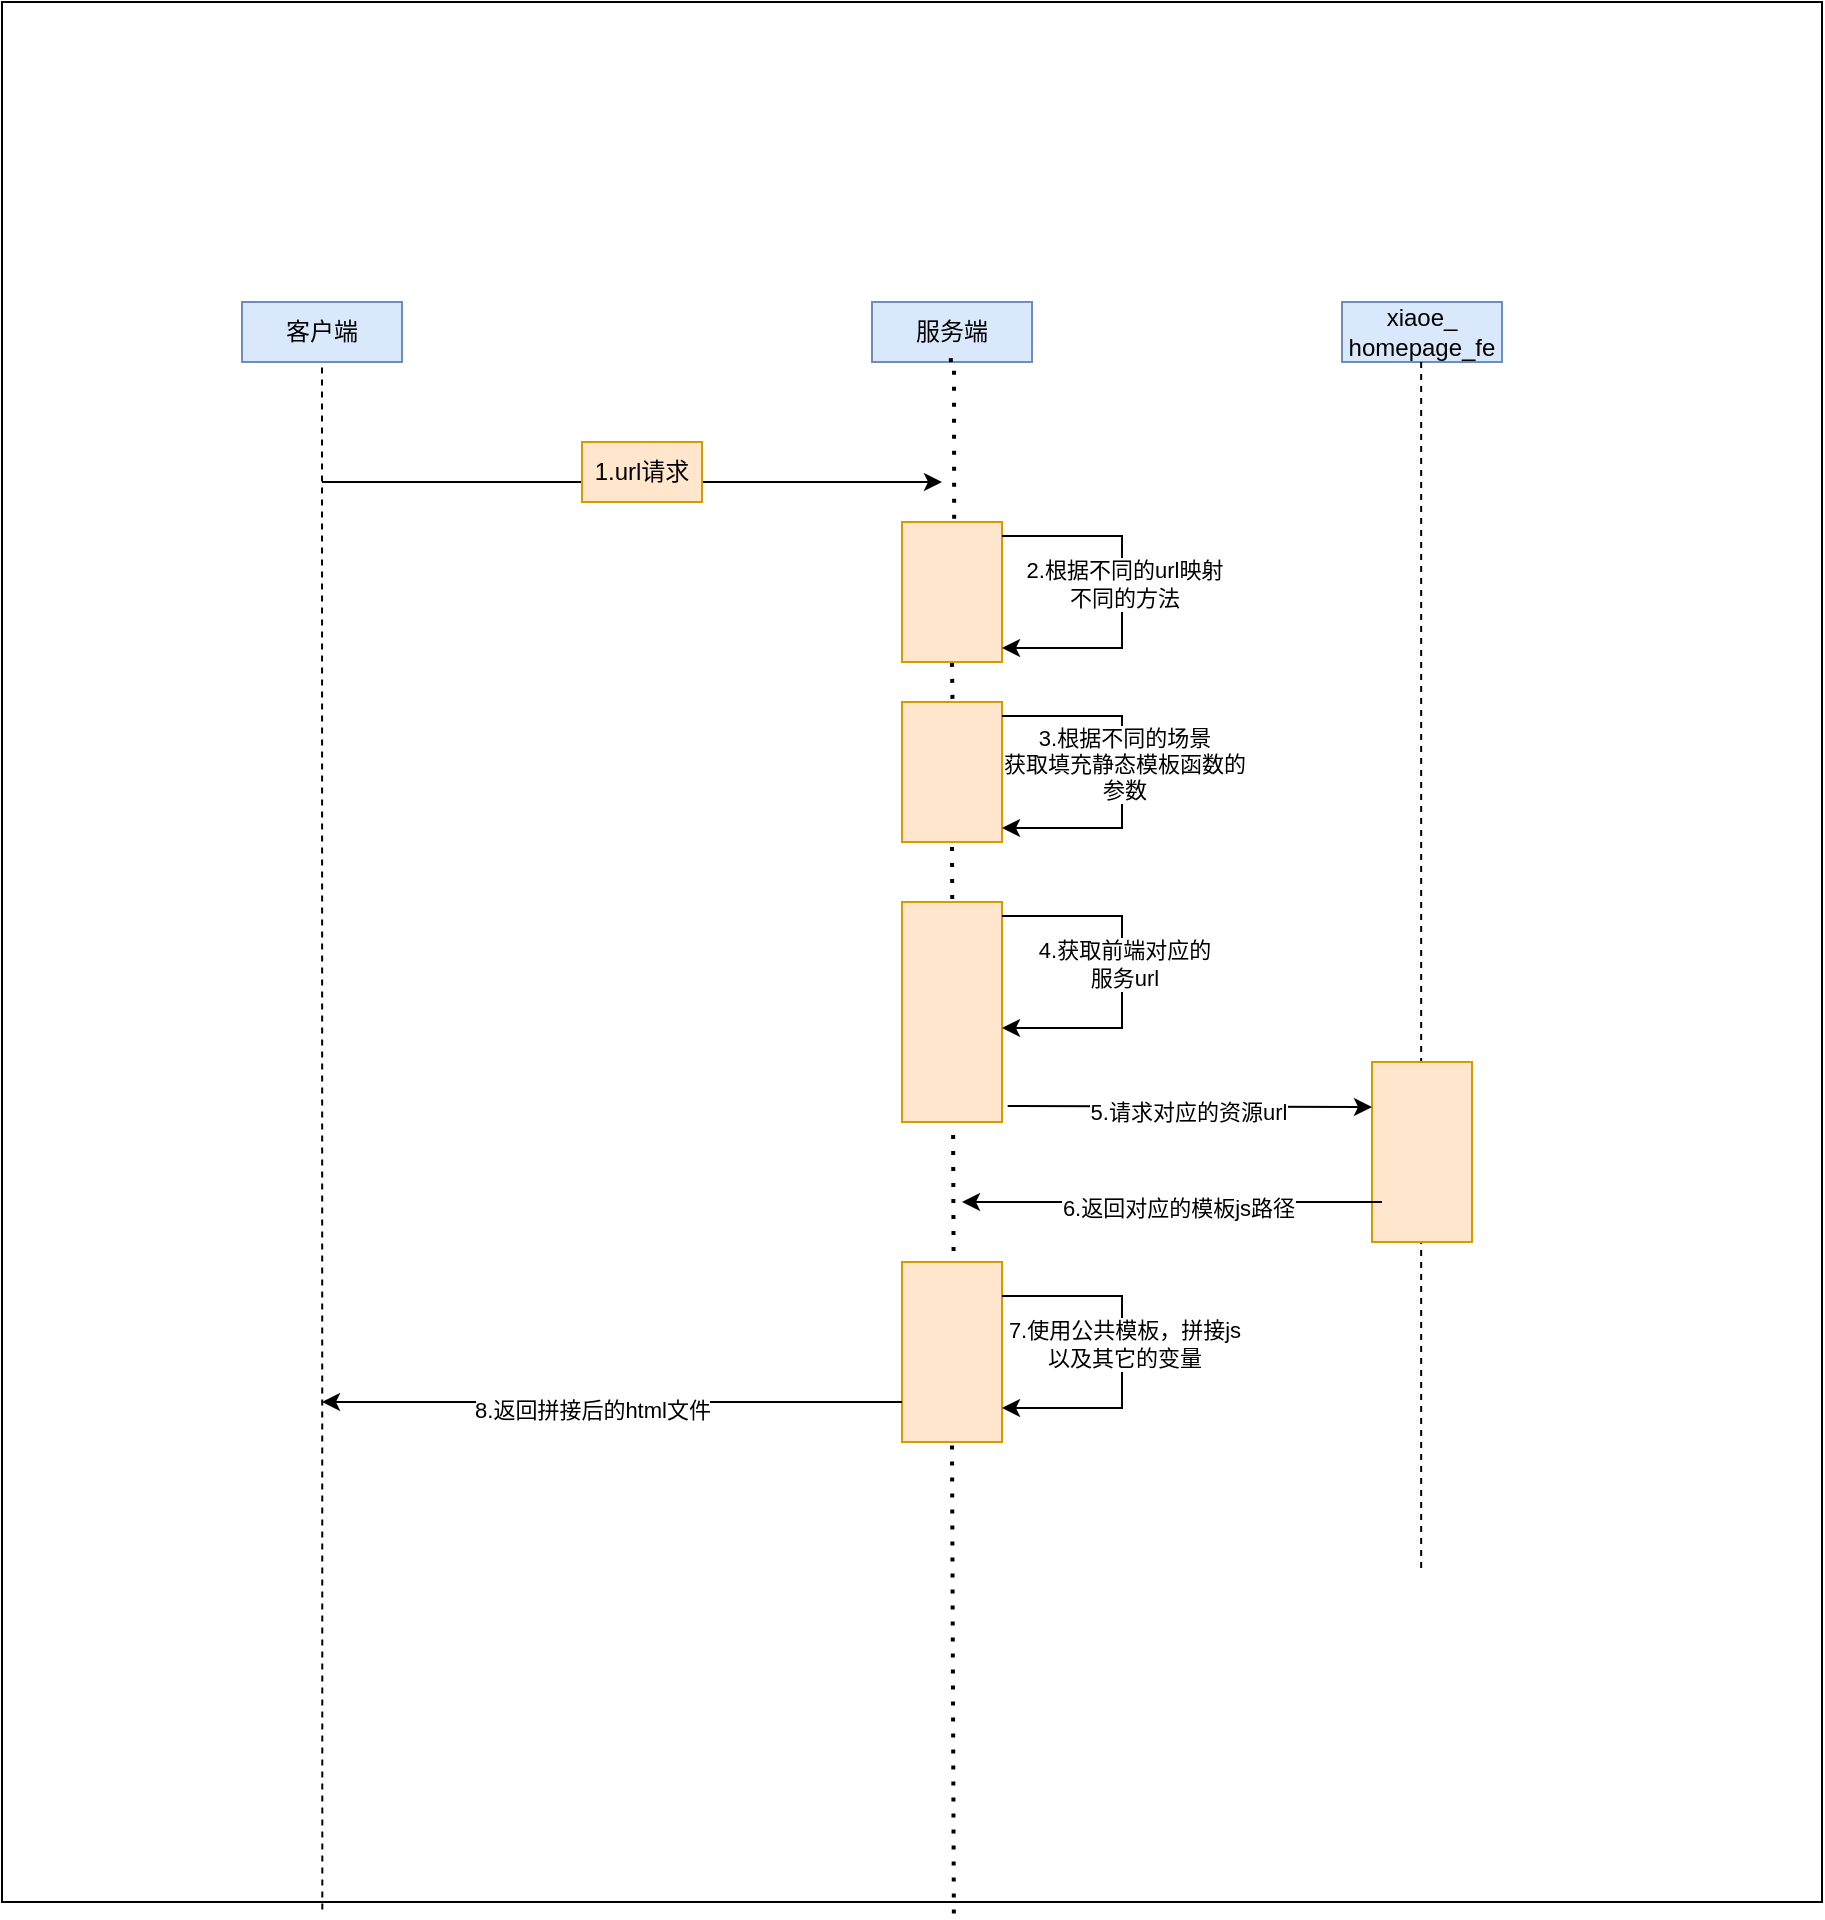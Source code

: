 <mxfile version="24.3.1" type="github" pages="2">
  <diagram id="6a731a19-8d31-9384-78a2-239565b7b9f0" name="php应用">
    <mxGraphModel dx="1426" dy="759" grid="1" gridSize="10" guides="1" tooltips="1" connect="1" arrows="1" fold="1" page="1" pageScale="1" pageWidth="1169" pageHeight="827" background="none" math="0" shadow="0">
      <root>
        <mxCell id="0" />
        <mxCell id="1" parent="0" />
        <mxCell id="NRmDLluQtz4o5GjEV-Sm-1" value="" style="rounded=0;whiteSpace=wrap;html=1;" parent="1" vertex="1">
          <mxGeometry x="110" y="80" width="910" height="950" as="geometry" />
        </mxCell>
        <mxCell id="NRmDLluQtz4o5GjEV-Sm-2" value="客户端" style="rounded=0;whiteSpace=wrap;html=1;fillColor=#dae8fc;strokeColor=#6c8ebf;" parent="1" vertex="1">
          <mxGeometry x="230" y="230" width="80" height="30" as="geometry" />
        </mxCell>
        <mxCell id="NRmDLluQtz4o5GjEV-Sm-3" value="" style="endArrow=none;dashed=1;html=1;rounded=0;entryX=0.5;entryY=1;entryDx=0;entryDy=0;exitX=0.176;exitY=1.004;exitDx=0;exitDy=0;exitPerimeter=0;" parent="1" source="NRmDLluQtz4o5GjEV-Sm-1" target="NRmDLluQtz4o5GjEV-Sm-2" edge="1">
          <mxGeometry width="50" height="50" relative="1" as="geometry">
            <mxPoint x="240" y="370" as="sourcePoint" />
            <mxPoint x="300" y="320" as="targetPoint" />
          </mxGeometry>
        </mxCell>
        <mxCell id="NRmDLluQtz4o5GjEV-Sm-5" value="" style="endArrow=classic;html=1;rounded=0;" parent="1" edge="1">
          <mxGeometry width="50" height="50" relative="1" as="geometry">
            <mxPoint x="270" y="320" as="sourcePoint" />
            <mxPoint x="580" y="320" as="targetPoint" />
          </mxGeometry>
        </mxCell>
        <mxCell id="NRmDLluQtz4o5GjEV-Sm-6" value="1.url请求" style="text;html=1;align=center;verticalAlign=middle;whiteSpace=wrap;rounded=0;fillColor=#ffe6cc;strokeColor=#d79b00;" parent="1" vertex="1">
          <mxGeometry x="400" y="300" width="60" height="30" as="geometry" />
        </mxCell>
        <mxCell id="NRmDLluQtz4o5GjEV-Sm-7" value="服务端" style="rounded=0;whiteSpace=wrap;html=1;fillColor=#dae8fc;strokeColor=#6c8ebf;" parent="1" vertex="1">
          <mxGeometry x="545" y="230" width="80" height="30" as="geometry" />
        </mxCell>
        <mxCell id="NRmDLluQtz4o5GjEV-Sm-8" value="" style="endArrow=none;dashed=1;html=1;dashPattern=1 3;strokeWidth=2;rounded=0;entryX=0.5;entryY=1;entryDx=0;entryDy=0;exitX=0.523;exitY=1.006;exitDx=0;exitDy=0;exitPerimeter=0;" parent="1" source="NRmDLluQtz4o5GjEV-Sm-10" edge="1">
          <mxGeometry width="50" height="50" relative="1" as="geometry">
            <mxPoint x="580" y="760" as="sourcePoint" />
            <mxPoint x="579.98" y="259.3" as="targetPoint" />
            <Array as="points">
              <mxPoint x="586" y="259" />
            </Array>
          </mxGeometry>
        </mxCell>
        <mxCell id="NRmDLluQtz4o5GjEV-Sm-11" value="" style="endArrow=none;dashed=1;html=1;dashPattern=1 3;strokeWidth=2;rounded=0;entryX=0.5;entryY=1;entryDx=0;entryDy=0;exitX=0.523;exitY=1.006;exitDx=0;exitDy=0;exitPerimeter=0;" parent="1" source="NRmDLluQtz4o5GjEV-Sm-16" target="NRmDLluQtz4o5GjEV-Sm-10" edge="1">
          <mxGeometry width="50" height="50" relative="1" as="geometry">
            <mxPoint x="586" y="768" as="sourcePoint" />
            <mxPoint x="579.98" y="259.3" as="targetPoint" />
          </mxGeometry>
        </mxCell>
        <mxCell id="NRmDLluQtz4o5GjEV-Sm-10" value="" style="rounded=0;whiteSpace=wrap;html=1;fillColor=#ffe6cc;strokeColor=#d79b00;" parent="1" vertex="1">
          <mxGeometry x="560" y="340" width="50" height="70" as="geometry" />
        </mxCell>
        <mxCell id="NRmDLluQtz4o5GjEV-Sm-12" value="" style="endArrow=classic;html=1;rounded=0;exitX=0.988;exitY=0.115;exitDx=0;exitDy=0;exitPerimeter=0;entryX=1;entryY=1;entryDx=0;entryDy=0;" parent="1" edge="1">
          <mxGeometry relative="1" as="geometry">
            <mxPoint x="610.0" y="347.03" as="sourcePoint" />
            <mxPoint x="610" y="403" as="targetPoint" />
            <Array as="points">
              <mxPoint x="670" y="347" />
              <mxPoint x="670" y="403" />
            </Array>
          </mxGeometry>
        </mxCell>
        <mxCell id="NRmDLluQtz4o5GjEV-Sm-15" value="2.根据不同的url映射&lt;br&gt;不同的方法" style="edgeLabel;html=1;align=center;verticalAlign=middle;resizable=0;points=[];" parent="NRmDLluQtz4o5GjEV-Sm-12" vertex="1" connectable="0">
          <mxGeometry x="-0.048" y="1" relative="1" as="geometry">
            <mxPoint as="offset" />
          </mxGeometry>
        </mxCell>
        <mxCell id="NRmDLluQtz4o5GjEV-Sm-17" value="" style="endArrow=none;dashed=1;html=1;dashPattern=1 3;strokeWidth=2;rounded=0;entryX=0.5;entryY=1;entryDx=0;entryDy=0;exitX=0.523;exitY=1.006;exitDx=0;exitDy=0;exitPerimeter=0;" parent="1" source="NRmDLluQtz4o5GjEV-Sm-37" target="NRmDLluQtz4o5GjEV-Sm-16" edge="1">
          <mxGeometry width="50" height="50" relative="1" as="geometry">
            <mxPoint x="586" y="784" as="sourcePoint" />
            <mxPoint x="585" y="410" as="targetPoint" />
          </mxGeometry>
        </mxCell>
        <mxCell id="NRmDLluQtz4o5GjEV-Sm-16" value="" style="rounded=0;whiteSpace=wrap;html=1;fillColor=#ffe6cc;strokeColor=#d79b00;" parent="1" vertex="1">
          <mxGeometry x="560" y="430" width="50" height="70" as="geometry" />
        </mxCell>
        <mxCell id="NRmDLluQtz4o5GjEV-Sm-18" value="" style="endArrow=classic;html=1;rounded=0;exitX=0.988;exitY=0.115;exitDx=0;exitDy=0;exitPerimeter=0;entryX=1;entryY=1;entryDx=0;entryDy=0;" parent="1" edge="1">
          <mxGeometry relative="1" as="geometry">
            <mxPoint x="610.0" y="437.03" as="sourcePoint" />
            <mxPoint x="610" y="493" as="targetPoint" />
            <Array as="points">
              <mxPoint x="670" y="437" />
              <mxPoint x="670" y="493" />
            </Array>
          </mxGeometry>
        </mxCell>
        <mxCell id="NRmDLluQtz4o5GjEV-Sm-19" value="3.根据不同的场景&lt;br&gt;获取填充静态模板函数的&lt;br&gt;参数" style="edgeLabel;html=1;align=center;verticalAlign=middle;resizable=0;points=[];" parent="NRmDLluQtz4o5GjEV-Sm-18" vertex="1" connectable="0">
          <mxGeometry x="-0.048" y="1" relative="1" as="geometry">
            <mxPoint as="offset" />
          </mxGeometry>
        </mxCell>
        <mxCell id="NRmDLluQtz4o5GjEV-Sm-20" value="" style="rounded=0;whiteSpace=wrap;html=1;fillColor=#ffe6cc;strokeColor=#d79b00;" parent="1" vertex="1">
          <mxGeometry x="560" y="530" width="50" height="110" as="geometry" />
        </mxCell>
        <mxCell id="NRmDLluQtz4o5GjEV-Sm-25" value="" style="endArrow=classic;html=1;rounded=0;exitX=0.988;exitY=0.115;exitDx=0;exitDy=0;exitPerimeter=0;entryX=1;entryY=1;entryDx=0;entryDy=0;" parent="1" edge="1">
          <mxGeometry relative="1" as="geometry">
            <mxPoint x="610.0" y="537.03" as="sourcePoint" />
            <mxPoint x="610" y="593" as="targetPoint" />
            <Array as="points">
              <mxPoint x="670" y="537" />
              <mxPoint x="670" y="593" />
            </Array>
          </mxGeometry>
        </mxCell>
        <mxCell id="NRmDLluQtz4o5GjEV-Sm-26" value="4.获取前端对应的&lt;br&gt;服务url" style="edgeLabel;html=1;align=center;verticalAlign=middle;resizable=0;points=[];" parent="NRmDLluQtz4o5GjEV-Sm-25" vertex="1" connectable="0">
          <mxGeometry x="-0.048" y="1" relative="1" as="geometry">
            <mxPoint as="offset" />
          </mxGeometry>
        </mxCell>
        <mxCell id="NRmDLluQtz4o5GjEV-Sm-28" value="xiaoe_&lt;div&gt;homepage_fe&lt;/div&gt;" style="rounded=0;whiteSpace=wrap;html=1;fillColor=#dae8fc;strokeColor=#6c8ebf;" parent="1" vertex="1">
          <mxGeometry x="780" y="230" width="80" height="30" as="geometry" />
        </mxCell>
        <mxCell id="NRmDLluQtz4o5GjEV-Sm-29" value="" style="endArrow=none;dashed=1;html=1;rounded=0;entryX=0.5;entryY=1;entryDx=0;entryDy=0;exitX=0.176;exitY=1.004;exitDx=0;exitDy=0;exitPerimeter=0;" parent="1" edge="1">
          <mxGeometry width="50" height="50" relative="1" as="geometry">
            <mxPoint x="819.58" y="863" as="sourcePoint" />
            <mxPoint x="819.58" y="260" as="targetPoint" />
          </mxGeometry>
        </mxCell>
        <mxCell id="NRmDLluQtz4o5GjEV-Sm-30" value="" style="rounded=0;whiteSpace=wrap;html=1;fillColor=#ffe6cc;strokeColor=#d79b00;" parent="1" vertex="1">
          <mxGeometry x="795" y="610" width="50" height="90" as="geometry" />
        </mxCell>
        <mxCell id="NRmDLluQtz4o5GjEV-Sm-31" value="" style="endArrow=classic;html=1;rounded=0;entryX=0;entryY=0.25;entryDx=0;entryDy=0;exitX=1.057;exitY=0.927;exitDx=0;exitDy=0;exitPerimeter=0;" parent="1" source="NRmDLluQtz4o5GjEV-Sm-20" target="NRmDLluQtz4o5GjEV-Sm-30" edge="1">
          <mxGeometry width="50" height="50" relative="1" as="geometry">
            <mxPoint x="650" y="570" as="sourcePoint" />
            <mxPoint x="700" y="520" as="targetPoint" />
          </mxGeometry>
        </mxCell>
        <mxCell id="NRmDLluQtz4o5GjEV-Sm-32" value="5.请求对应的资源url" style="edgeLabel;html=1;align=center;verticalAlign=middle;resizable=0;points=[];" parent="NRmDLluQtz4o5GjEV-Sm-31" vertex="1" connectable="0">
          <mxGeometry x="-0.014" y="-3" relative="1" as="geometry">
            <mxPoint as="offset" />
          </mxGeometry>
        </mxCell>
        <mxCell id="NRmDLluQtz4o5GjEV-Sm-34" value="" style="endArrow=classic;html=1;rounded=0;" parent="1" edge="1">
          <mxGeometry width="50" height="50" relative="1" as="geometry">
            <mxPoint x="800" y="680" as="sourcePoint" />
            <mxPoint x="590" y="680" as="targetPoint" />
          </mxGeometry>
        </mxCell>
        <mxCell id="NRmDLluQtz4o5GjEV-Sm-35" value="6.返回对应的模板js路径" style="edgeLabel;html=1;align=center;verticalAlign=middle;resizable=0;points=[];" parent="NRmDLluQtz4o5GjEV-Sm-34" vertex="1" connectable="0">
          <mxGeometry x="-0.027" y="3" relative="1" as="geometry">
            <mxPoint as="offset" />
          </mxGeometry>
        </mxCell>
        <mxCell id="NRmDLluQtz4o5GjEV-Sm-38" value="" style="endArrow=none;dashed=1;html=1;dashPattern=1 3;strokeWidth=2;rounded=0;entryX=0.5;entryY=1;entryDx=0;entryDy=0;exitX=0.523;exitY=1.006;exitDx=0;exitDy=0;exitPerimeter=0;" parent="1" source="NRmDLluQtz4o5GjEV-Sm-1" target="NRmDLluQtz4o5GjEV-Sm-37" edge="1">
          <mxGeometry width="50" height="50" relative="1" as="geometry">
            <mxPoint x="586" y="865" as="sourcePoint" />
            <mxPoint x="585" y="500" as="targetPoint" />
          </mxGeometry>
        </mxCell>
        <mxCell id="NRmDLluQtz4o5GjEV-Sm-37" value="" style="rounded=0;whiteSpace=wrap;html=1;fillColor=#ffe6cc;strokeColor=#d79b00;" parent="1" vertex="1">
          <mxGeometry x="560" y="710" width="50" height="90" as="geometry" />
        </mxCell>
        <mxCell id="NRmDLluQtz4o5GjEV-Sm-43" value="" style="endArrow=classic;html=1;rounded=0;exitX=0.988;exitY=0.115;exitDx=0;exitDy=0;exitPerimeter=0;entryX=1;entryY=1;entryDx=0;entryDy=0;" parent="1" edge="1">
          <mxGeometry relative="1" as="geometry">
            <mxPoint x="610.0" y="727.03" as="sourcePoint" />
            <mxPoint x="610" y="783" as="targetPoint" />
            <Array as="points">
              <mxPoint x="670" y="727" />
              <mxPoint x="670" y="783" />
            </Array>
          </mxGeometry>
        </mxCell>
        <mxCell id="NRmDLluQtz4o5GjEV-Sm-44" value="7.使用公共模板，拼接js&lt;br&gt;以及其它的变量" style="edgeLabel;html=1;align=center;verticalAlign=middle;resizable=0;points=[];" parent="NRmDLluQtz4o5GjEV-Sm-43" vertex="1" connectable="0">
          <mxGeometry x="-0.048" y="1" relative="1" as="geometry">
            <mxPoint as="offset" />
          </mxGeometry>
        </mxCell>
        <mxCell id="NRmDLluQtz4o5GjEV-Sm-45" value="" style="endArrow=classic;html=1;rounded=0;" parent="1" edge="1">
          <mxGeometry width="50" height="50" relative="1" as="geometry">
            <mxPoint x="560" y="780" as="sourcePoint" />
            <mxPoint x="270" y="780" as="targetPoint" />
          </mxGeometry>
        </mxCell>
        <mxCell id="NRmDLluQtz4o5GjEV-Sm-46" value="8.返回拼接后的html文件" style="edgeLabel;html=1;align=center;verticalAlign=middle;resizable=0;points=[];" parent="NRmDLluQtz4o5GjEV-Sm-45" vertex="1" connectable="0">
          <mxGeometry x="0.072" y="4" relative="1" as="geometry">
            <mxPoint as="offset" />
          </mxGeometry>
        </mxCell>
      </root>
    </mxGraphModel>
  </diagram>
  <diagram id="ngOydFARjUZ1m4rTX_ou" name="整体流程">
    <mxGraphModel dx="2067" dy="1829" grid="1" gridSize="8" guides="1" tooltips="1" connect="1" arrows="1" fold="1" page="1" pageScale="1" pageWidth="827" pageHeight="1169" math="0" shadow="0">
      <root>
        <mxCell id="0" />
        <mxCell id="1" parent="0" />
        <mxCell id="_SGIzBYrs17WmqmZQEsj-1" value="" style="whiteSpace=wrap;html=1;aspect=fixed;strokeWidth=1;fontColor=#e74040;" vertex="1" parent="1">
          <mxGeometry x="-40" y="-64" width="1328" height="1328" as="geometry" />
        </mxCell>
        <mxCell id="_SGIzBYrs17WmqmZQEsj-2" value="开发" style="rounded=0;whiteSpace=wrap;html=1;strokeColor=#d79b00;strokeWidth=1;align=center;verticalAlign=middle;fontFamily=Helvetica;fontSize=12;fillColor=#ffe6cc;" vertex="1" parent="1">
          <mxGeometry x="288" y="184" width="56" height="32" as="geometry" />
        </mxCell>
        <mxCell id="_SGIzBYrs17WmqmZQEsj-3" value="gitlab" style="rounded=0;whiteSpace=wrap;html=1;strokeColor=#d79b00;strokeWidth=1;align=center;verticalAlign=middle;fontFamily=Helvetica;fontSize=12;fillColor=#ffe6cc;" vertex="1" parent="1">
          <mxGeometry x="288" y="256" width="56" height="32" as="geometry" />
        </mxCell>
        <mxCell id="_SGIzBYrs17WmqmZQEsj-4" value="coding" style="rounded=0;whiteSpace=wrap;html=1;strokeColor=#d79b00;strokeWidth=1;align=center;verticalAlign=middle;fontFamily=Helvetica;fontSize=12;fillColor=#ffe6cc;" vertex="1" parent="1">
          <mxGeometry x="288" y="336" width="56" height="32" as="geometry" />
        </mxCell>
        <mxCell id="_SGIzBYrs17WmqmZQEsj-5" value="cos桶" style="rounded=0;whiteSpace=wrap;html=1;strokeColor=#d79b00;strokeWidth=1;align=center;verticalAlign=middle;fontFamily=Helvetica;fontSize=12;fillColor=#ffe6cc;" vertex="1" parent="1">
          <mxGeometry x="288" y="416" width="56" height="32" as="geometry" />
        </mxCell>
        <mxCell id="_SGIzBYrs17WmqmZQEsj-6" value="CDN" style="rounded=0;whiteSpace=wrap;html=1;strokeColor=#d79b00;strokeWidth=1;align=center;verticalAlign=middle;fontFamily=Helvetica;fontSize=12;fillColor=#ffe6cc;" vertex="1" parent="1">
          <mxGeometry x="288" y="496" width="56" height="32" as="geometry" />
        </mxCell>
        <mxCell id="_SGIzBYrs17WmqmZQEsj-8" value="t" style="endArrow=classic;html=1;rounded=0;fontFamily=Helvetica;fontSize=12;fontColor=default;exitX=0.5;exitY=1;exitDx=0;exitDy=0;" edge="1" parent="1" source="_SGIzBYrs17WmqmZQEsj-2" target="_SGIzBYrs17WmqmZQEsj-3">
          <mxGeometry relative="1" as="geometry">
            <mxPoint x="472" y="376" as="sourcePoint" />
            <mxPoint x="572" y="376" as="targetPoint" />
          </mxGeometry>
        </mxCell>
        <mxCell id="_SGIzBYrs17WmqmZQEsj-9" value="1.推代码" style="edgeLabel;resizable=0;html=1;;align=center;verticalAlign=middle;strokeColor=default;strokeWidth=14;fontFamily=Helvetica;fontSize=12;fontColor=default;fillColor=default;" connectable="0" vertex="1" parent="_SGIzBYrs17WmqmZQEsj-8">
          <mxGeometry relative="1" as="geometry" />
        </mxCell>
        <mxCell id="_SGIzBYrs17WmqmZQEsj-10" value="t" style="endArrow=classic;html=1;rounded=0;fontFamily=Helvetica;fontSize=12;fontColor=default;exitX=0.5;exitY=1;exitDx=0;exitDy=0;" edge="1" parent="1" source="_SGIzBYrs17WmqmZQEsj-3">
          <mxGeometry relative="1" as="geometry">
            <mxPoint x="316" y="296" as="sourcePoint" />
            <mxPoint x="315.69" y="336" as="targetPoint" />
          </mxGeometry>
        </mxCell>
        <mxCell id="_SGIzBYrs17WmqmZQEsj-11" value="2.打tag，触发&lt;br&gt;流水线" style="edgeLabel;resizable=0;html=1;;align=center;verticalAlign=middle;strokeColor=default;strokeWidth=14;fontFamily=Helvetica;fontSize=12;fontColor=default;fillColor=default;" connectable="0" vertex="1" parent="_SGIzBYrs17WmqmZQEsj-10">
          <mxGeometry relative="1" as="geometry" />
        </mxCell>
        <mxCell id="_SGIzBYrs17WmqmZQEsj-12" value="t" style="endArrow=classic;html=1;rounded=0;fontFamily=Helvetica;fontSize=12;fontColor=default;exitX=0.5;exitY=1;exitDx=0;exitDy=0;" edge="1" parent="1">
          <mxGeometry relative="1" as="geometry">
            <mxPoint x="316" y="368" as="sourcePoint" />
            <mxPoint x="315.69" y="416" as="targetPoint" />
          </mxGeometry>
        </mxCell>
        <mxCell id="_SGIzBYrs17WmqmZQEsj-13" value="3.上传编译后&lt;br&gt;的产物" style="edgeLabel;resizable=0;html=1;;align=center;verticalAlign=middle;strokeColor=default;strokeWidth=14;fontFamily=Helvetica;fontSize=12;fontColor=default;fillColor=default;" connectable="0" vertex="1" parent="_SGIzBYrs17WmqmZQEsj-12">
          <mxGeometry relative="1" as="geometry" />
        </mxCell>
        <mxCell id="_SGIzBYrs17WmqmZQEsj-14" value="t" style="endArrow=classic;html=1;rounded=0;fontFamily=Helvetica;fontSize=12;fontColor=default;exitX=0.5;exitY=1;exitDx=0;exitDy=0;" edge="1" parent="1">
          <mxGeometry x="-0.323" relative="1" as="geometry">
            <mxPoint x="288.31" y="448" as="sourcePoint" />
            <mxPoint x="288" y="496" as="targetPoint" />
            <mxPoint as="offset" />
          </mxGeometry>
        </mxCell>
        <mxCell id="_SGIzBYrs17WmqmZQEsj-15" value="&lt;font style=&quot;font-size: 9px;&quot;&gt;返回资源&lt;/font&gt;" style="edgeLabel;resizable=0;html=1;;align=center;verticalAlign=middle;strokeColor=default;strokeWidth=14;fontFamily=Helvetica;fontSize=8;fontColor=default;fillColor=default;" connectable="0" vertex="1" parent="_SGIzBYrs17WmqmZQEsj-14">
          <mxGeometry relative="1" as="geometry">
            <mxPoint as="offset" />
          </mxGeometry>
        </mxCell>
        <mxCell id="_SGIzBYrs17WmqmZQEsj-18" value="&lt;font style=&quot;font-size: 8px;&quot;&gt;缓存失败，&lt;br&gt;重新拉取&lt;/font&gt;" style="endArrow=classic;html=1;rounded=0;fontFamily=Helvetica;fontSize=12;fontColor=default;exitX=1;exitY=0;exitDx=0;exitDy=0;entryX=1;entryY=1;entryDx=0;entryDy=0;" edge="1" parent="1">
          <mxGeometry relative="1" as="geometry">
            <mxPoint x="343.38" y="496" as="sourcePoint" />
            <mxPoint x="343.38" y="448" as="targetPoint" />
          </mxGeometry>
        </mxCell>
        <mxCell id="_SGIzBYrs17WmqmZQEsj-19" value="" style="edgeLabel;resizable=0;html=1;;align=center;verticalAlign=middle;strokeColor=default;strokeWidth=14;fontFamily=Helvetica;fontSize=12;fontColor=default;fillColor=default;" connectable="0" vertex="1" parent="_SGIzBYrs17WmqmZQEsj-18">
          <mxGeometry relative="1" as="geometry" />
        </mxCell>
        <mxCell id="_SGIzBYrs17WmqmZQEsj-20" value="灰度服务" style="rounded=0;whiteSpace=wrap;html=1;strokeColor=#6c8ebf;strokeWidth=1;align=center;verticalAlign=middle;fontFamily=Helvetica;fontSize=12;fillColor=#dae8fc;" vertex="1" parent="1">
          <mxGeometry x="536" y="329" width="96" height="46" as="geometry" />
        </mxCell>
        <mxCell id="_SGIzBYrs17WmqmZQEsj-22" value="" style="endArrow=classic;html=1;rounded=0;fontFamily=Helvetica;fontSize=12;fontColor=default;exitX=1;exitY=0.5;exitDx=0;exitDy=0;entryX=0;entryY=0.5;entryDx=0;entryDy=0;" edge="1" parent="1" source="_SGIzBYrs17WmqmZQEsj-4" target="_SGIzBYrs17WmqmZQEsj-20">
          <mxGeometry width="50" height="50" relative="1" as="geometry">
            <mxPoint x="496" y="330" as="sourcePoint" />
            <mxPoint x="546" y="280" as="targetPoint" />
          </mxGeometry>
        </mxCell>
        <mxCell id="_SGIzBYrs17WmqmZQEsj-23" value="4.上报资源地址" style="edgeLabel;html=1;align=center;verticalAlign=middle;resizable=0;points=[];strokeColor=default;strokeWidth=14;fontFamily=Helvetica;fontSize=12;fontColor=default;fillColor=default;" vertex="1" connectable="0" parent="_SGIzBYrs17WmqmZQEsj-22">
          <mxGeometry x="-0.188" y="2" relative="1" as="geometry">
            <mxPoint as="offset" />
          </mxGeometry>
        </mxCell>
        <mxCell id="_SGIzBYrs17WmqmZQEsj-24" value="php服务" style="rounded=0;whiteSpace=wrap;html=1;strokeColor=#6c8ebf;strokeWidth=1;align=center;verticalAlign=middle;fontFamily=Helvetica;fontSize=12;fillColor=#dae8fc;" vertex="1" parent="1">
          <mxGeometry x="536" y="216" width="96" height="46" as="geometry" />
        </mxCell>
        <mxCell id="_SGIzBYrs17WmqmZQEsj-25" value="网关" style="rounded=0;whiteSpace=wrap;html=1;strokeColor=#6c8ebf;strokeWidth=1;align=center;verticalAlign=middle;fontFamily=Helvetica;fontSize=12;fillColor=#dae8fc;" vertex="1" parent="1">
          <mxGeometry x="536" y="104" width="96" height="46" as="geometry" />
        </mxCell>
        <mxCell id="_SGIzBYrs17WmqmZQEsj-26" value="客户端" style="rounded=0;whiteSpace=wrap;html=1;strokeColor=#6c8ebf;strokeWidth=1;align=center;verticalAlign=middle;fontFamily=Helvetica;fontSize=12;fillColor=#dae8fc;" vertex="1" parent="1">
          <mxGeometry x="536" y="-8" width="96" height="46" as="geometry" />
        </mxCell>
        <mxCell id="_SGIzBYrs17WmqmZQEsj-29" value="t" style="endArrow=classic;html=1;rounded=0;fontFamily=Helvetica;fontSize=12;fontColor=default;exitX=0.5;exitY=1;exitDx=0;exitDy=0;labelBorderColor=none;" edge="1" parent="1">
          <mxGeometry relative="1" as="geometry">
            <mxPoint x="552" y="38" as="sourcePoint" />
            <mxPoint x="552" y="104" as="targetPoint" />
          </mxGeometry>
        </mxCell>
        <mxCell id="_SGIzBYrs17WmqmZQEsj-30" value="1.访问" style="edgeLabel;resizable=0;html=1;;align=center;verticalAlign=middle;strokeColor=default;strokeWidth=14;fontFamily=Helvetica;fontSize=12;fontColor=default;fillColor=default;" connectable="0" vertex="1" parent="_SGIzBYrs17WmqmZQEsj-29">
          <mxGeometry relative="1" as="geometry" />
        </mxCell>
        <mxCell id="_SGIzBYrs17WmqmZQEsj-35" value="t" style="endArrow=classic;html=1;rounded=0;fontFamily=Helvetica;fontSize=12;fontColor=default;exitX=0.5;exitY=1;exitDx=0;exitDy=0;labelBorderColor=none;" edge="1" parent="1">
          <mxGeometry relative="1" as="geometry">
            <mxPoint x="544" y="150" as="sourcePoint" />
            <mxPoint x="544" y="216" as="targetPoint" />
          </mxGeometry>
        </mxCell>
        <mxCell id="_SGIzBYrs17WmqmZQEsj-36" value="2.请求" style="edgeLabel;resizable=0;html=1;;align=center;verticalAlign=middle;strokeColor=default;strokeWidth=14;fontFamily=Helvetica;fontSize=12;fontColor=default;fillColor=default;" connectable="0" vertex="1" parent="_SGIzBYrs17WmqmZQEsj-35">
          <mxGeometry relative="1" as="geometry">
            <mxPoint y="9" as="offset" />
          </mxGeometry>
        </mxCell>
        <mxCell id="_SGIzBYrs17WmqmZQEsj-49" value="" style="edgeLabel;html=1;align=center;verticalAlign=middle;resizable=0;points=[];strokeColor=default;strokeWidth=14;fontFamily=Helvetica;fontSize=12;fontColor=default;fillColor=default;" vertex="1" connectable="0" parent="_SGIzBYrs17WmqmZQEsj-35">
          <mxGeometry x="-0.02" y="2" relative="1" as="geometry">
            <mxPoint as="offset" />
          </mxGeometry>
        </mxCell>
        <mxCell id="_SGIzBYrs17WmqmZQEsj-37" value="" style="endArrow=classic;html=1;rounded=0;fontFamily=Helvetica;fontSize=12;fontColor=default;exitX=0.5;exitY=1;exitDx=0;exitDy=0;labelBorderColor=none;" edge="1" parent="1">
          <mxGeometry relative="1" as="geometry">
            <mxPoint x="544" y="263" as="sourcePoint" />
            <mxPoint x="544" y="329" as="targetPoint" />
          </mxGeometry>
        </mxCell>
        <mxCell id="_SGIzBYrs17WmqmZQEsj-38" value="3.携带app_id请求" style="edgeLabel;resizable=0;html=1;;align=center;verticalAlign=middle;strokeColor=default;strokeWidth=14;fontFamily=Helvetica;fontSize=12;fontColor=default;fillColor=default;" connectable="0" vertex="1" parent="_SGIzBYrs17WmqmZQEsj-37">
          <mxGeometry relative="1" as="geometry">
            <mxPoint y="16" as="offset" />
          </mxGeometry>
        </mxCell>
        <mxCell id="_SGIzBYrs17WmqmZQEsj-45" value="" style="edgeLabel;html=1;align=center;verticalAlign=middle;resizable=0;points=[];strokeColor=default;strokeWidth=14;fontFamily=Helvetica;fontSize=12;fontColor=default;fillColor=default;" vertex="1" connectable="0" parent="_SGIzBYrs17WmqmZQEsj-37">
          <mxGeometry x="0.057" y="3" relative="1" as="geometry">
            <mxPoint as="offset" />
          </mxGeometry>
        </mxCell>
        <mxCell id="_SGIzBYrs17WmqmZQEsj-42" value="" style="endArrow=classic;html=1;rounded=0;fontFamily=Helvetica;fontSize=12;fontColor=default;exitX=0.948;exitY=0;exitDx=0;exitDy=0;labelBorderColor=none;entryX=0.948;entryY=1.007;entryDx=0;entryDy=0;entryPerimeter=0;exitPerimeter=0;" edge="1" parent="1" source="_SGIzBYrs17WmqmZQEsj-20" target="_SGIzBYrs17WmqmZQEsj-24">
          <mxGeometry relative="1" as="geometry">
            <mxPoint x="744" y="270" as="sourcePoint" />
            <mxPoint x="744" y="336" as="targetPoint" />
          </mxGeometry>
        </mxCell>
        <mxCell id="_SGIzBYrs17WmqmZQEsj-43" value="" style="edgeLabel;resizable=0;html=1;;align=center;verticalAlign=middle;strokeColor=default;strokeWidth=14;fontFamily=Helvetica;fontSize=12;fontColor=default;fillColor=default;" connectable="0" vertex="1" parent="_SGIzBYrs17WmqmZQEsj-42">
          <mxGeometry relative="1" as="geometry" />
        </mxCell>
        <mxCell id="_SGIzBYrs17WmqmZQEsj-44" value="4.返回静态资源cdn地址" style="edgeLabel;html=1;align=center;verticalAlign=middle;resizable=0;points=[];strokeColor=default;strokeWidth=14;fontFamily=Helvetica;fontSize=12;fontColor=default;fillColor=default;" vertex="1" connectable="0" parent="_SGIzBYrs17WmqmZQEsj-42">
          <mxGeometry x="0.355" y="1" relative="1" as="geometry">
            <mxPoint as="offset" />
          </mxGeometry>
        </mxCell>
        <mxCell id="_SGIzBYrs17WmqmZQEsj-46" value="" style="endArrow=classic;html=1;rounded=0;fontFamily=Helvetica;fontSize=12;fontColor=default;exitX=0.948;exitY=0;exitDx=0;exitDy=0;labelBorderColor=none;entryX=0.948;entryY=1.007;entryDx=0;entryDy=0;entryPerimeter=0;exitPerimeter=0;" edge="1" parent="1">
          <mxGeometry relative="1" as="geometry">
            <mxPoint x="624" y="219" as="sourcePoint" />
            <mxPoint x="624" y="152" as="targetPoint" />
          </mxGeometry>
        </mxCell>
        <mxCell id="_SGIzBYrs17WmqmZQEsj-47" value="" style="edgeLabel;resizable=0;html=1;;align=center;verticalAlign=middle;strokeColor=default;strokeWidth=14;fontFamily=Helvetica;fontSize=12;fontColor=default;fillColor=default;" connectable="0" vertex="1" parent="_SGIzBYrs17WmqmZQEsj-46">
          <mxGeometry relative="1" as="geometry" />
        </mxCell>
        <mxCell id="_SGIzBYrs17WmqmZQEsj-48" value="5.组装页面，并返回" style="edgeLabel;html=1;align=center;verticalAlign=middle;resizable=0;points=[];strokeColor=default;strokeWidth=14;fontFamily=Helvetica;fontSize=12;fontColor=default;fillColor=default;" vertex="1" connectable="0" parent="_SGIzBYrs17WmqmZQEsj-46">
          <mxGeometry x="0.355" y="1" relative="1" as="geometry">
            <mxPoint as="offset" />
          </mxGeometry>
        </mxCell>
        <mxCell id="_SGIzBYrs17WmqmZQEsj-50" value="" style="endArrow=classic;html=1;rounded=0;fontFamily=Helvetica;fontSize=12;fontColor=default;exitX=0.948;exitY=0;exitDx=0;exitDy=0;labelBorderColor=none;entryX=0.948;entryY=1.007;entryDx=0;entryDy=0;entryPerimeter=0;exitPerimeter=0;" edge="1" parent="1">
          <mxGeometry relative="1" as="geometry">
            <mxPoint x="624" y="107" as="sourcePoint" />
            <mxPoint x="624" y="40" as="targetPoint" />
          </mxGeometry>
        </mxCell>
        <mxCell id="_SGIzBYrs17WmqmZQEsj-51" value="" style="edgeLabel;resizable=0;html=1;;align=center;verticalAlign=middle;strokeColor=default;strokeWidth=14;fontFamily=Helvetica;fontSize=12;fontColor=default;fillColor=default;" connectable="0" vertex="1" parent="_SGIzBYrs17WmqmZQEsj-50">
          <mxGeometry relative="1" as="geometry" />
        </mxCell>
        <mxCell id="_SGIzBYrs17WmqmZQEsj-52" value="6.返回页面" style="edgeLabel;html=1;align=center;verticalAlign=middle;resizable=0;points=[];strokeColor=default;strokeWidth=14;fontFamily=Helvetica;fontSize=12;fontColor=default;fillColor=default;" vertex="1" connectable="0" parent="_SGIzBYrs17WmqmZQEsj-50">
          <mxGeometry x="0.355" y="1" relative="1" as="geometry">
            <mxPoint as="offset" />
          </mxGeometry>
        </mxCell>
        <mxCell id="_SGIzBYrs17WmqmZQEsj-55" value="" style="endArrow=classic;html=1;rounded=0;fontFamily=Helvetica;fontSize=12;fontColor=default;exitX=1;exitY=0.25;exitDx=0;exitDy=0;entryX=1;entryY=1;entryDx=0;entryDy=0;" edge="1" parent="1" source="_SGIzBYrs17WmqmZQEsj-26" target="_SGIzBYrs17WmqmZQEsj-6">
          <mxGeometry relative="1" as="geometry">
            <mxPoint x="416" y="224" as="sourcePoint" />
            <mxPoint x="516" y="224" as="targetPoint" />
            <Array as="points">
              <mxPoint x="896" y="3" />
              <mxPoint x="896" y="528" />
            </Array>
          </mxGeometry>
        </mxCell>
        <mxCell id="_SGIzBYrs17WmqmZQEsj-56" value="7.通过CDN&lt;br&gt;加载资源" style="edgeLabel;resizable=0;html=1;;align=center;verticalAlign=middle;strokeColor=default;strokeWidth=14;fontFamily=Helvetica;fontSize=12;fontColor=default;fillColor=default;" connectable="0" vertex="1" parent="_SGIzBYrs17WmqmZQEsj-55">
          <mxGeometry relative="1" as="geometry" />
        </mxCell>
        <mxCell id="_SGIzBYrs17WmqmZQEsj-59" value="" style="endArrow=classic;html=1;rounded=0;fontFamily=Helvetica;fontSize=12;fontColor=default;entryX=1;entryY=0.75;entryDx=0;entryDy=0;" edge="1" parent="1" target="_SGIzBYrs17WmqmZQEsj-26">
          <mxGeometry relative="1" as="geometry">
            <mxPoint x="344" y="504" as="sourcePoint" />
            <mxPoint x="444" y="504" as="targetPoint" />
            <Array as="points">
              <mxPoint x="848" y="504" />
              <mxPoint x="840" y="24" />
            </Array>
          </mxGeometry>
        </mxCell>
        <mxCell id="_SGIzBYrs17WmqmZQEsj-60" value="" style="edgeLabel;resizable=0;html=1;;align=center;verticalAlign=middle;strokeColor=default;strokeWidth=14;fontFamily=Helvetica;fontSize=12;fontColor=default;fillColor=default;" connectable="0" vertex="1" parent="_SGIzBYrs17WmqmZQEsj-59">
          <mxGeometry relative="1" as="geometry" />
        </mxCell>
        <mxCell id="_SGIzBYrs17WmqmZQEsj-62" value="8.返回资源" style="edgeLabel;html=1;align=center;verticalAlign=middle;resizable=0;points=[];strokeColor=default;strokeWidth=14;fontFamily=Helvetica;fontSize=12;fontColor=default;fillColor=default;" vertex="1" connectable="0" parent="_SGIzBYrs17WmqmZQEsj-59">
          <mxGeometry x="0.309" y="1" relative="1" as="geometry">
            <mxPoint as="offset" />
          </mxGeometry>
        </mxCell>
      </root>
    </mxGraphModel>
  </diagram>
</mxfile>
